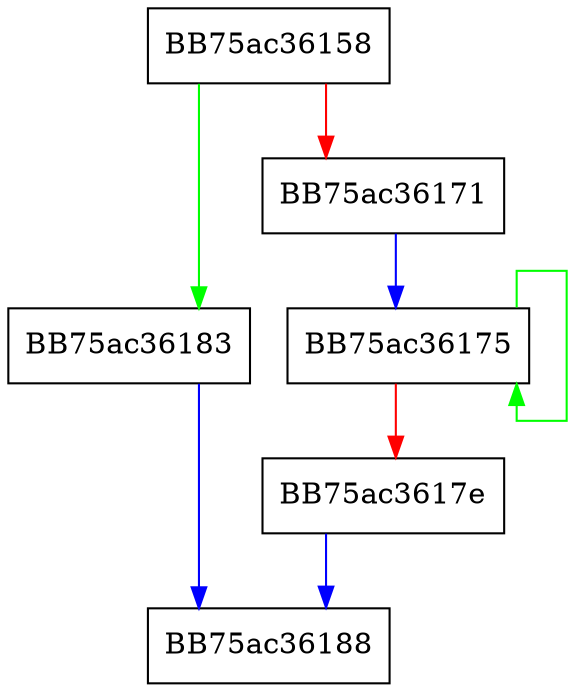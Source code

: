 digraph WPP_SF_iDDDsDD {
  node [shape="box"];
  graph [splines=ortho];
  BB75ac36158 -> BB75ac36183 [color="green"];
  BB75ac36158 -> BB75ac36171 [color="red"];
  BB75ac36171 -> BB75ac36175 [color="blue"];
  BB75ac36175 -> BB75ac36175 [color="green"];
  BB75ac36175 -> BB75ac3617e [color="red"];
  BB75ac3617e -> BB75ac36188 [color="blue"];
  BB75ac36183 -> BB75ac36188 [color="blue"];
}